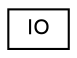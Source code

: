 digraph G
{
  edge [fontname="Helvetica",fontsize="10",labelfontname="Helvetica",labelfontsize="10"];
  node [fontname="Helvetica",fontsize="10",shape=record];
  rankdir="LR";
  Node1 [label="IO",height=0.2,width=0.4,color="black", fillcolor="white", style="filled",URL="$class_i_o.html",tooltip="manages the inputs and outputs at the lowest level"];
}
